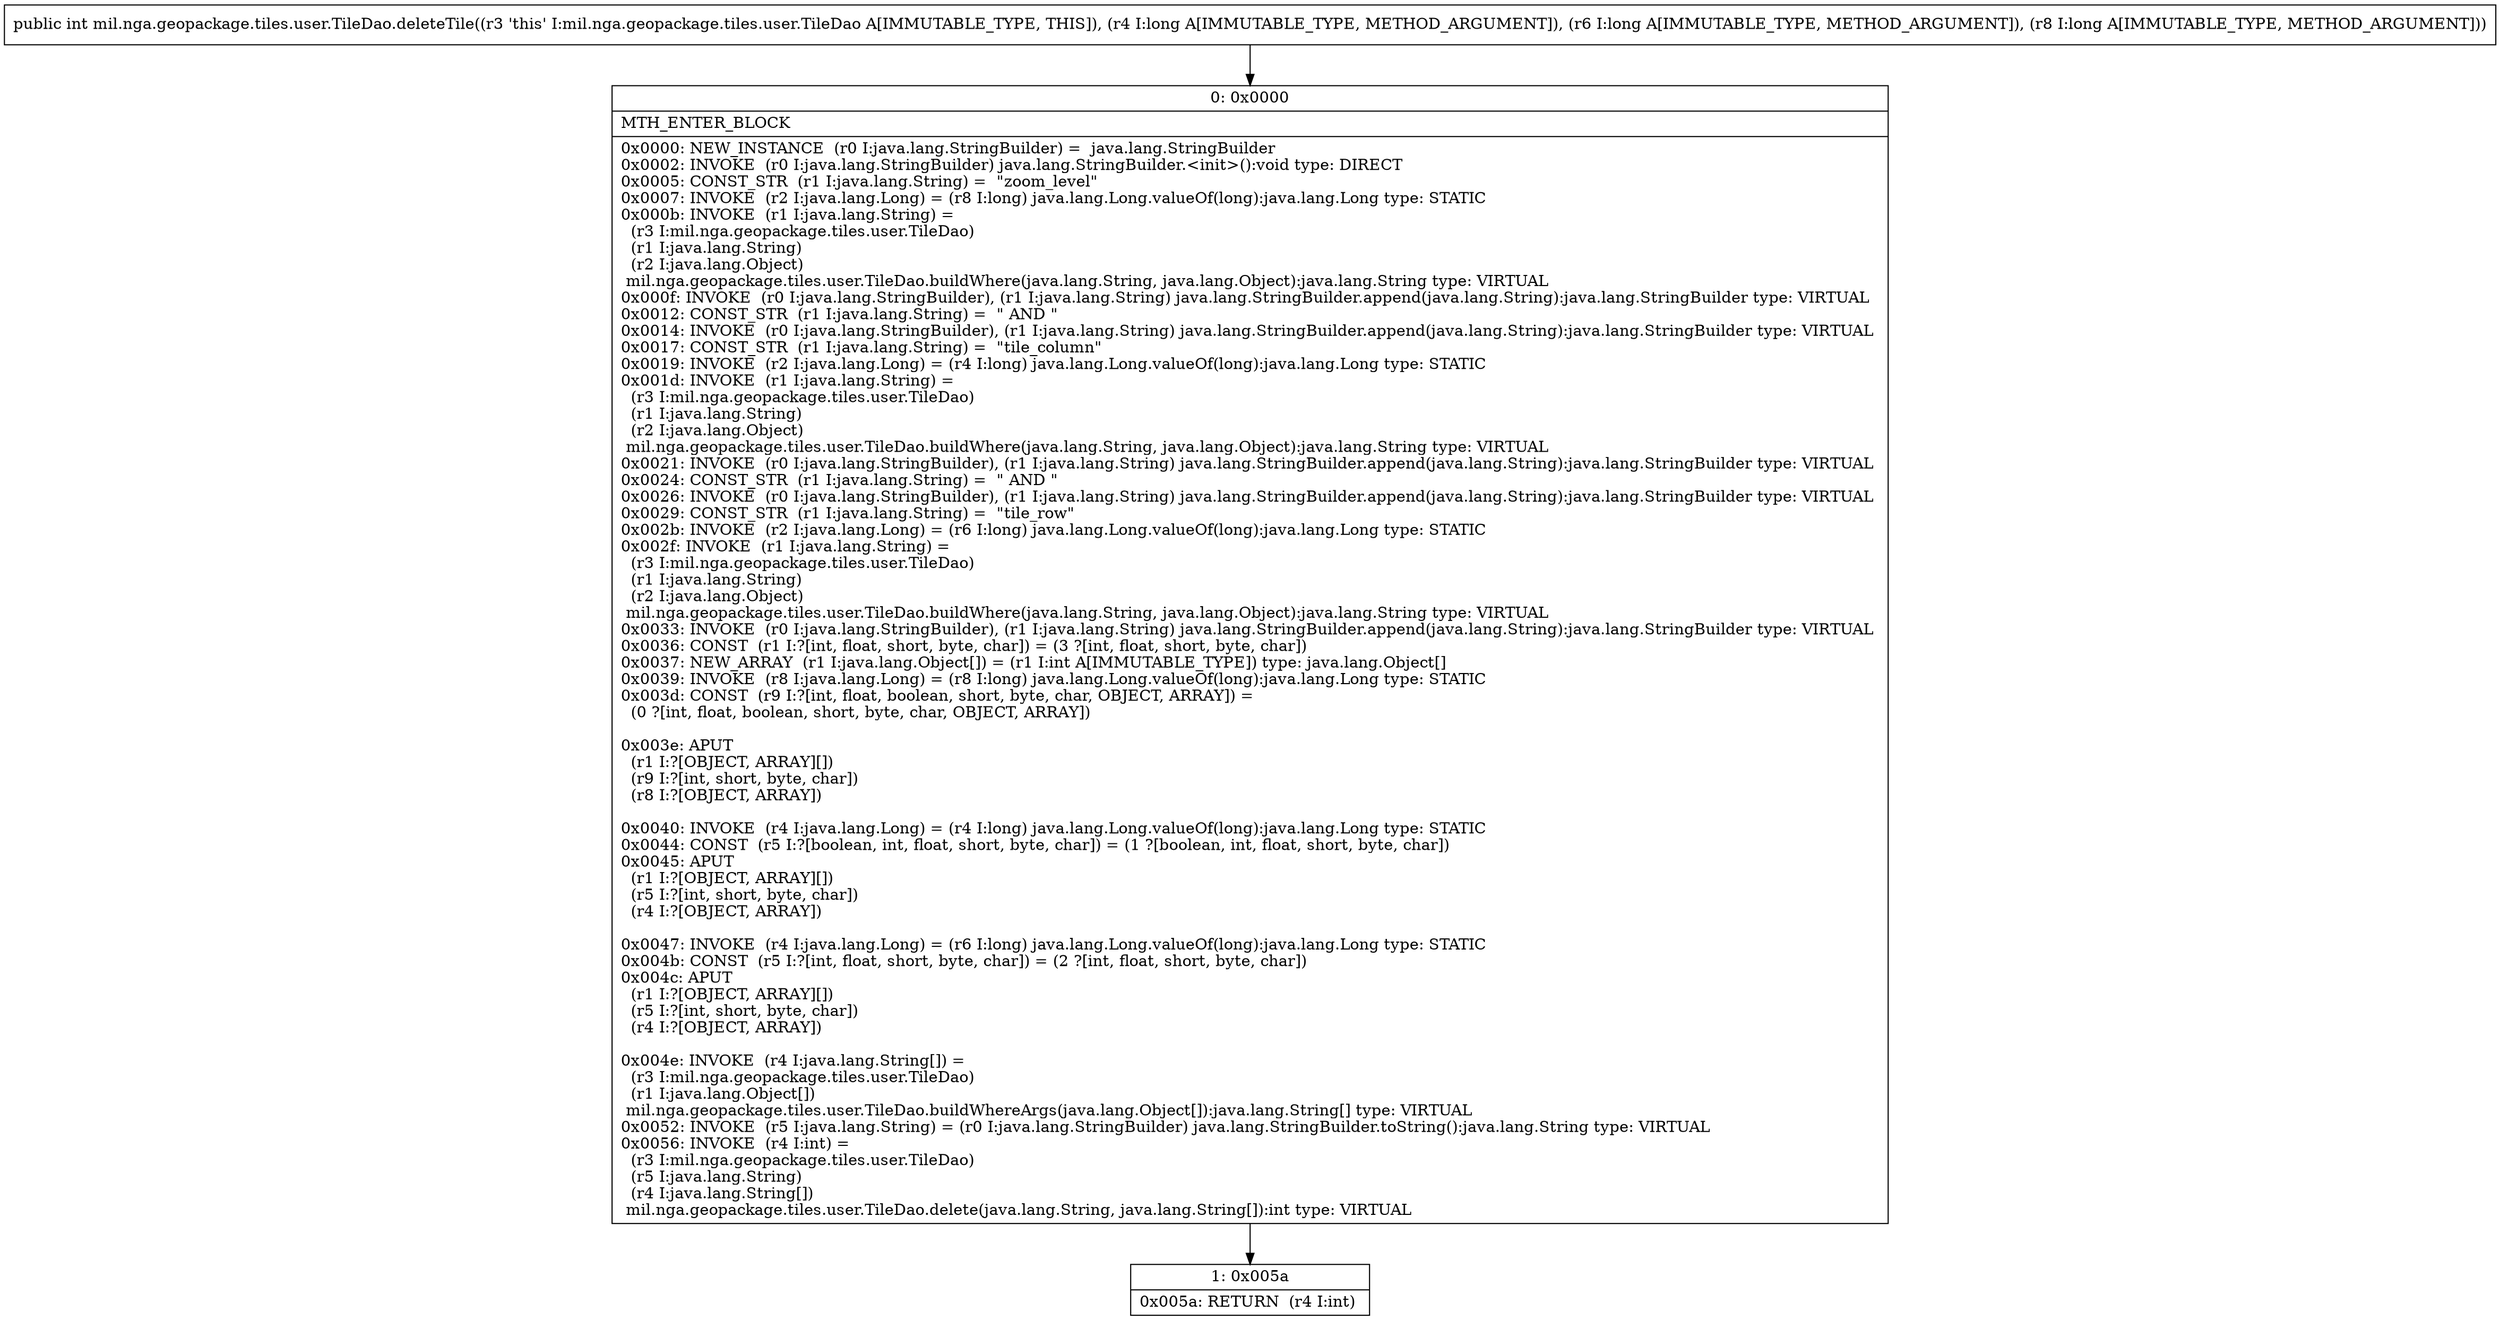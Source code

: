 digraph "CFG formil.nga.geopackage.tiles.user.TileDao.deleteTile(JJJ)I" {
Node_0 [shape=record,label="{0\:\ 0x0000|MTH_ENTER_BLOCK\l|0x0000: NEW_INSTANCE  (r0 I:java.lang.StringBuilder) =  java.lang.StringBuilder \l0x0002: INVOKE  (r0 I:java.lang.StringBuilder) java.lang.StringBuilder.\<init\>():void type: DIRECT \l0x0005: CONST_STR  (r1 I:java.lang.String) =  \"zoom_level\" \l0x0007: INVOKE  (r2 I:java.lang.Long) = (r8 I:long) java.lang.Long.valueOf(long):java.lang.Long type: STATIC \l0x000b: INVOKE  (r1 I:java.lang.String) = \l  (r3 I:mil.nga.geopackage.tiles.user.TileDao)\l  (r1 I:java.lang.String)\l  (r2 I:java.lang.Object)\l mil.nga.geopackage.tiles.user.TileDao.buildWhere(java.lang.String, java.lang.Object):java.lang.String type: VIRTUAL \l0x000f: INVOKE  (r0 I:java.lang.StringBuilder), (r1 I:java.lang.String) java.lang.StringBuilder.append(java.lang.String):java.lang.StringBuilder type: VIRTUAL \l0x0012: CONST_STR  (r1 I:java.lang.String) =  \" AND \" \l0x0014: INVOKE  (r0 I:java.lang.StringBuilder), (r1 I:java.lang.String) java.lang.StringBuilder.append(java.lang.String):java.lang.StringBuilder type: VIRTUAL \l0x0017: CONST_STR  (r1 I:java.lang.String) =  \"tile_column\" \l0x0019: INVOKE  (r2 I:java.lang.Long) = (r4 I:long) java.lang.Long.valueOf(long):java.lang.Long type: STATIC \l0x001d: INVOKE  (r1 I:java.lang.String) = \l  (r3 I:mil.nga.geopackage.tiles.user.TileDao)\l  (r1 I:java.lang.String)\l  (r2 I:java.lang.Object)\l mil.nga.geopackage.tiles.user.TileDao.buildWhere(java.lang.String, java.lang.Object):java.lang.String type: VIRTUAL \l0x0021: INVOKE  (r0 I:java.lang.StringBuilder), (r1 I:java.lang.String) java.lang.StringBuilder.append(java.lang.String):java.lang.StringBuilder type: VIRTUAL \l0x0024: CONST_STR  (r1 I:java.lang.String) =  \" AND \" \l0x0026: INVOKE  (r0 I:java.lang.StringBuilder), (r1 I:java.lang.String) java.lang.StringBuilder.append(java.lang.String):java.lang.StringBuilder type: VIRTUAL \l0x0029: CONST_STR  (r1 I:java.lang.String) =  \"tile_row\" \l0x002b: INVOKE  (r2 I:java.lang.Long) = (r6 I:long) java.lang.Long.valueOf(long):java.lang.Long type: STATIC \l0x002f: INVOKE  (r1 I:java.lang.String) = \l  (r3 I:mil.nga.geopackage.tiles.user.TileDao)\l  (r1 I:java.lang.String)\l  (r2 I:java.lang.Object)\l mil.nga.geopackage.tiles.user.TileDao.buildWhere(java.lang.String, java.lang.Object):java.lang.String type: VIRTUAL \l0x0033: INVOKE  (r0 I:java.lang.StringBuilder), (r1 I:java.lang.String) java.lang.StringBuilder.append(java.lang.String):java.lang.StringBuilder type: VIRTUAL \l0x0036: CONST  (r1 I:?[int, float, short, byte, char]) = (3 ?[int, float, short, byte, char]) \l0x0037: NEW_ARRAY  (r1 I:java.lang.Object[]) = (r1 I:int A[IMMUTABLE_TYPE]) type: java.lang.Object[] \l0x0039: INVOKE  (r8 I:java.lang.Long) = (r8 I:long) java.lang.Long.valueOf(long):java.lang.Long type: STATIC \l0x003d: CONST  (r9 I:?[int, float, boolean, short, byte, char, OBJECT, ARRAY]) = \l  (0 ?[int, float, boolean, short, byte, char, OBJECT, ARRAY])\l \l0x003e: APUT  \l  (r1 I:?[OBJECT, ARRAY][])\l  (r9 I:?[int, short, byte, char])\l  (r8 I:?[OBJECT, ARRAY])\l \l0x0040: INVOKE  (r4 I:java.lang.Long) = (r4 I:long) java.lang.Long.valueOf(long):java.lang.Long type: STATIC \l0x0044: CONST  (r5 I:?[boolean, int, float, short, byte, char]) = (1 ?[boolean, int, float, short, byte, char]) \l0x0045: APUT  \l  (r1 I:?[OBJECT, ARRAY][])\l  (r5 I:?[int, short, byte, char])\l  (r4 I:?[OBJECT, ARRAY])\l \l0x0047: INVOKE  (r4 I:java.lang.Long) = (r6 I:long) java.lang.Long.valueOf(long):java.lang.Long type: STATIC \l0x004b: CONST  (r5 I:?[int, float, short, byte, char]) = (2 ?[int, float, short, byte, char]) \l0x004c: APUT  \l  (r1 I:?[OBJECT, ARRAY][])\l  (r5 I:?[int, short, byte, char])\l  (r4 I:?[OBJECT, ARRAY])\l \l0x004e: INVOKE  (r4 I:java.lang.String[]) = \l  (r3 I:mil.nga.geopackage.tiles.user.TileDao)\l  (r1 I:java.lang.Object[])\l mil.nga.geopackage.tiles.user.TileDao.buildWhereArgs(java.lang.Object[]):java.lang.String[] type: VIRTUAL \l0x0052: INVOKE  (r5 I:java.lang.String) = (r0 I:java.lang.StringBuilder) java.lang.StringBuilder.toString():java.lang.String type: VIRTUAL \l0x0056: INVOKE  (r4 I:int) = \l  (r3 I:mil.nga.geopackage.tiles.user.TileDao)\l  (r5 I:java.lang.String)\l  (r4 I:java.lang.String[])\l mil.nga.geopackage.tiles.user.TileDao.delete(java.lang.String, java.lang.String[]):int type: VIRTUAL \l}"];
Node_1 [shape=record,label="{1\:\ 0x005a|0x005a: RETURN  (r4 I:int) \l}"];
MethodNode[shape=record,label="{public int mil.nga.geopackage.tiles.user.TileDao.deleteTile((r3 'this' I:mil.nga.geopackage.tiles.user.TileDao A[IMMUTABLE_TYPE, THIS]), (r4 I:long A[IMMUTABLE_TYPE, METHOD_ARGUMENT]), (r6 I:long A[IMMUTABLE_TYPE, METHOD_ARGUMENT]), (r8 I:long A[IMMUTABLE_TYPE, METHOD_ARGUMENT])) }"];
MethodNode -> Node_0;
Node_0 -> Node_1;
}


